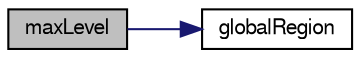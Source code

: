 digraph "maxLevel"
{
  bgcolor="transparent";
  edge [fontname="FreeSans",fontsize="10",labelfontname="FreeSans",labelfontsize="10"];
  node [fontname="FreeSans",fontsize="10",shape=record];
  rankdir="LR";
  Node467 [label="maxLevel",height=0.2,width=0.4,color="black", fillcolor="grey75", style="filled", fontcolor="black"];
  Node467 -> Node468 [color="midnightblue",fontsize="10",style="solid",fontname="FreeSans"];
  Node468 [label="globalRegion",height=0.2,width=0.4,color="black",URL="$a24686.html#a69bb2125423b0015d3b44d9f5ae678eb",tooltip="From surface and region on surface to global region. "];
}
